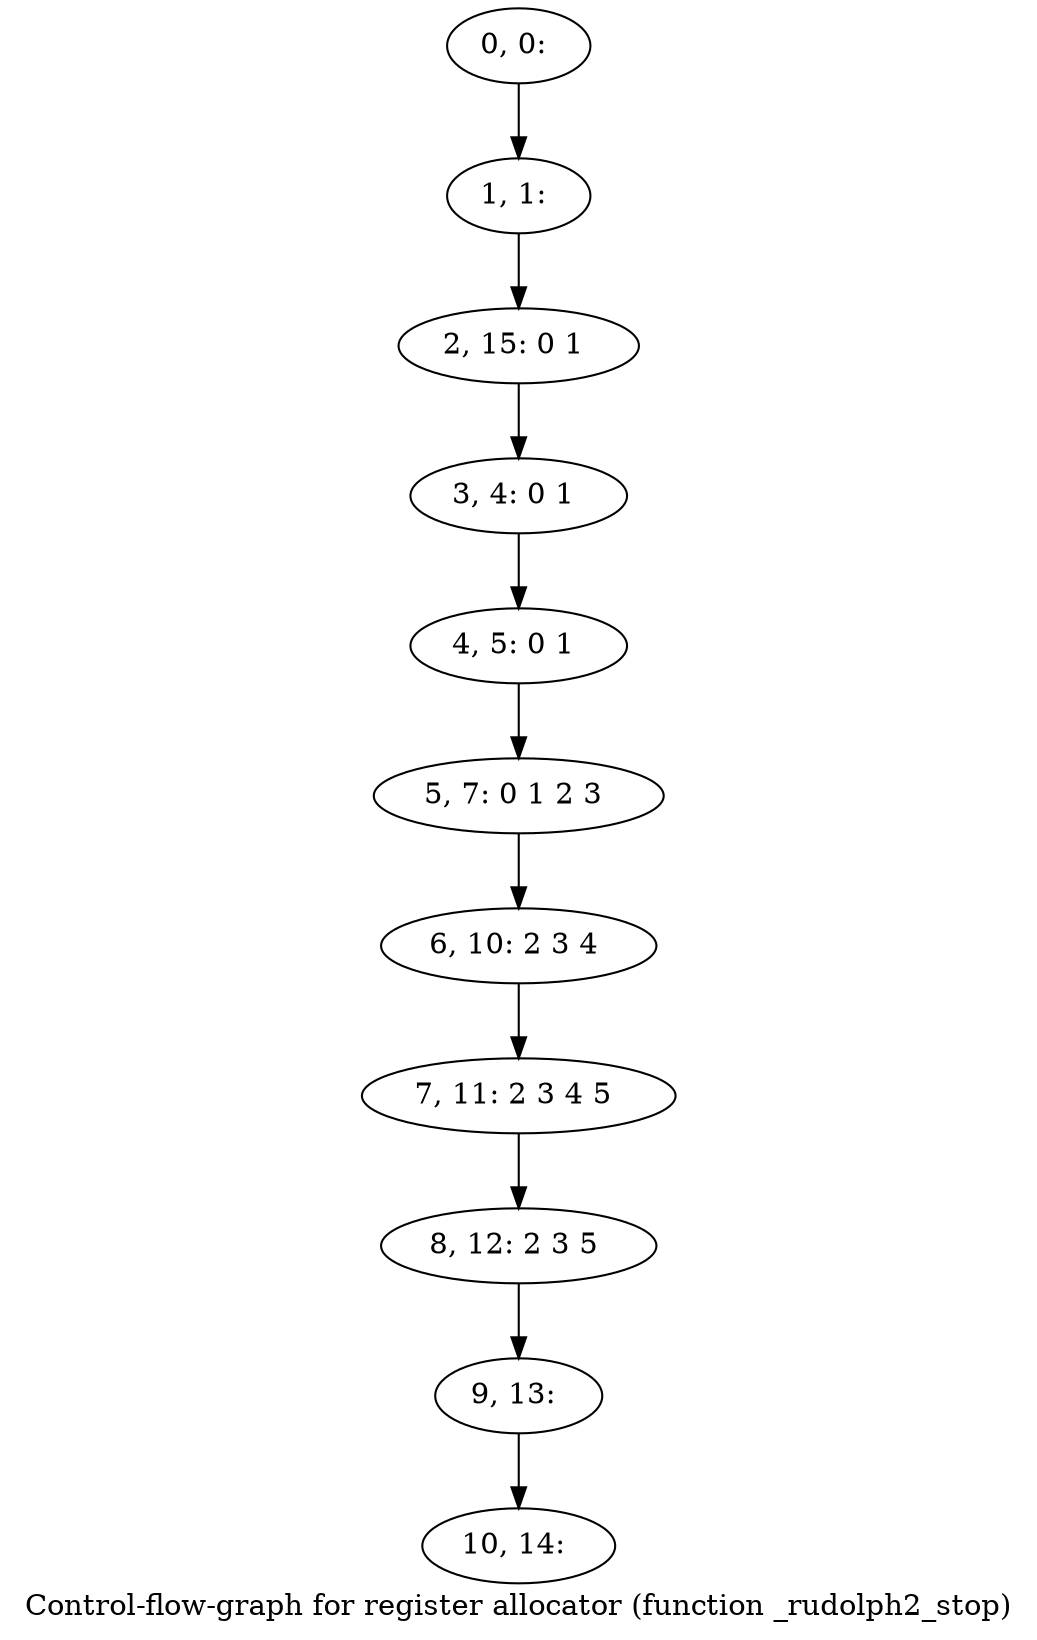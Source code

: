 digraph G {
graph [label="Control-flow-graph for register allocator (function _rudolph2_stop)"]
0[label="0, 0: "];
1[label="1, 1: "];
2[label="2, 15: 0 1 "];
3[label="3, 4: 0 1 "];
4[label="4, 5: 0 1 "];
5[label="5, 7: 0 1 2 3 "];
6[label="6, 10: 2 3 4 "];
7[label="7, 11: 2 3 4 5 "];
8[label="8, 12: 2 3 5 "];
9[label="9, 13: "];
10[label="10, 14: "];
0->1 ;
1->2 ;
2->3 ;
3->4 ;
4->5 ;
5->6 ;
6->7 ;
7->8 ;
8->9 ;
9->10 ;
}
